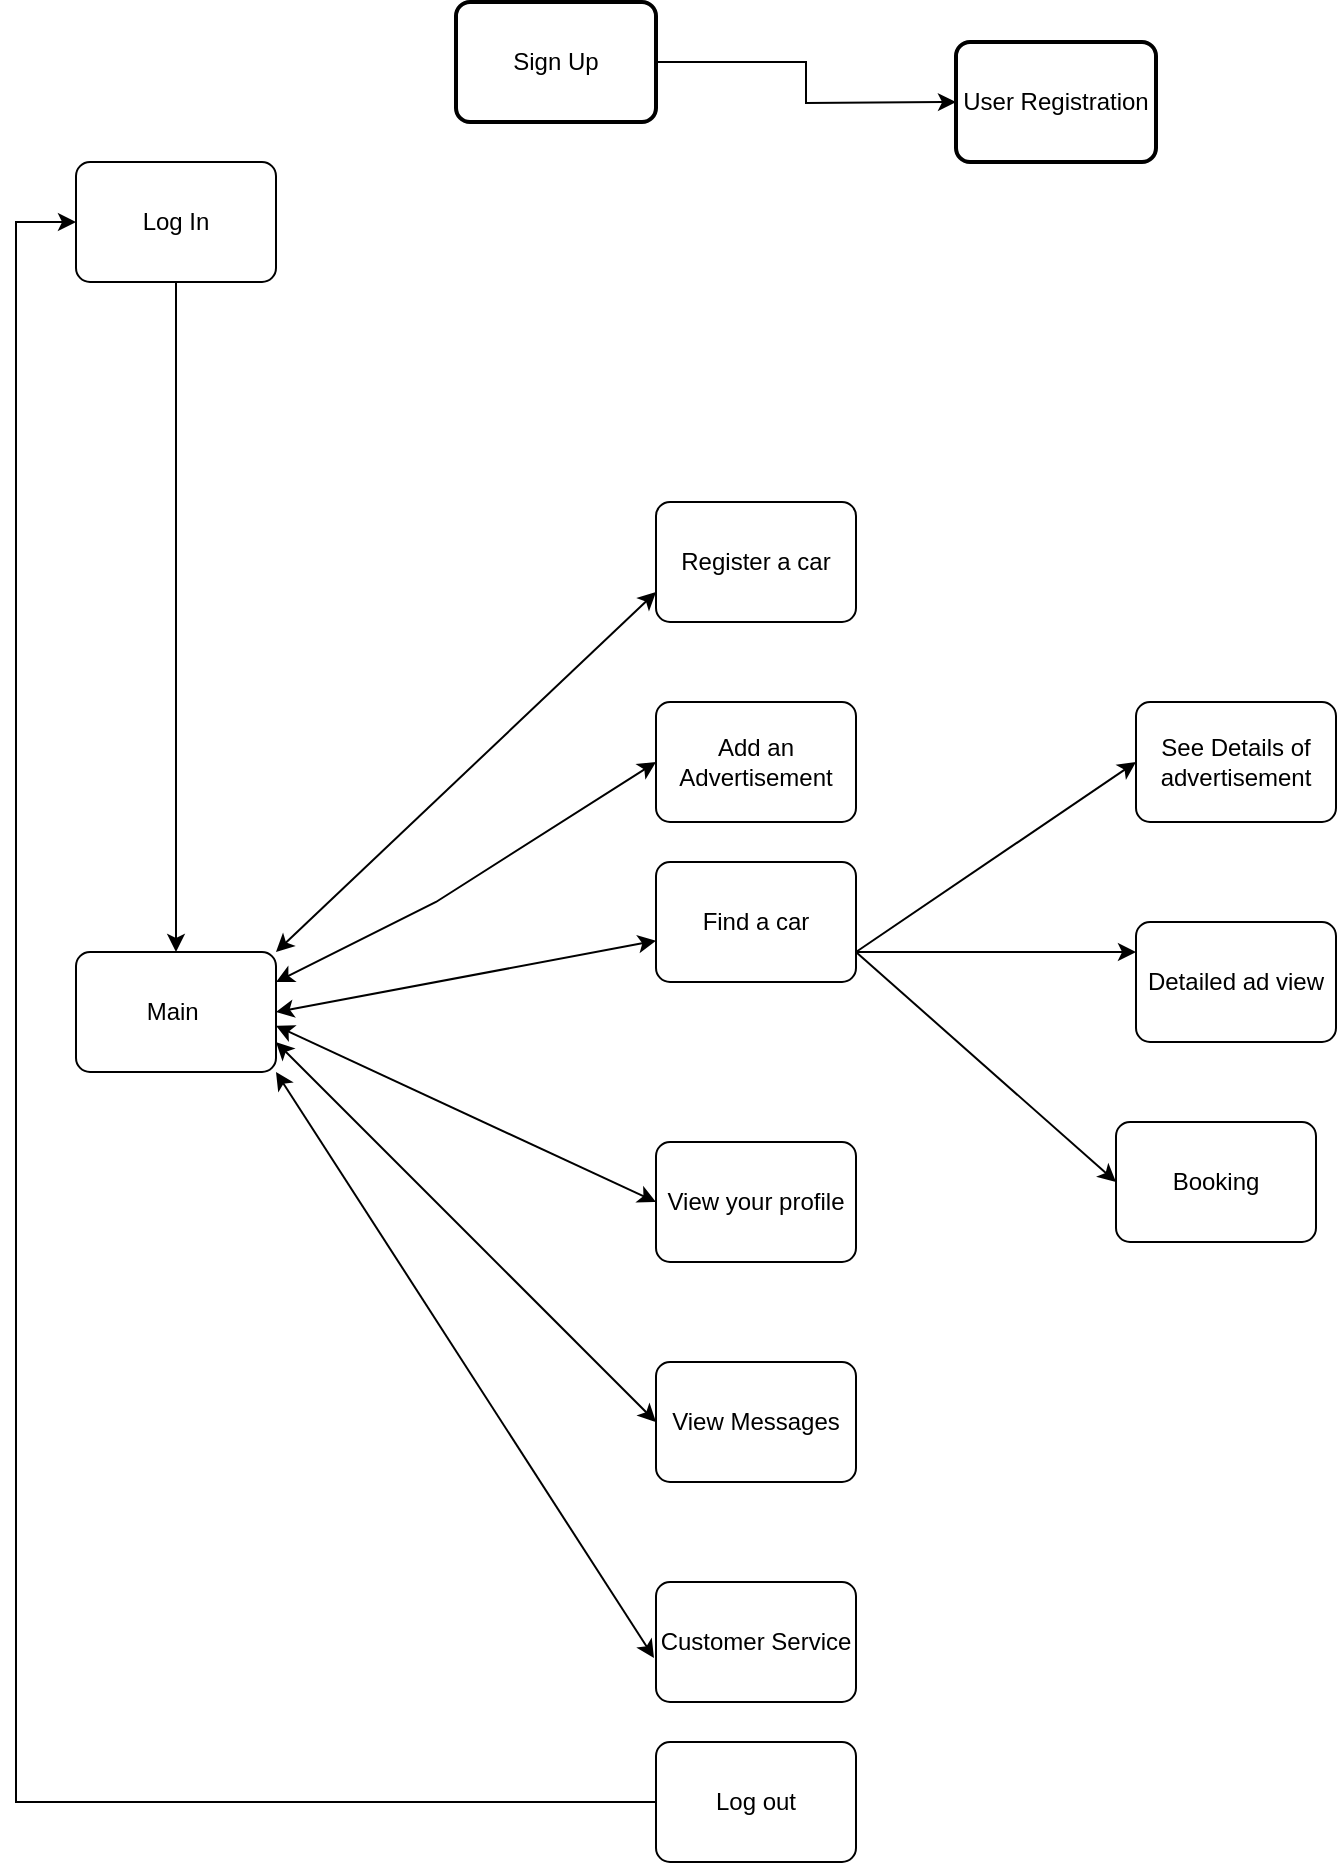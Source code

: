 <mxfile version="20.5.3" type="device" pages="2"><diagram id="738sR2Hw4r_QsR6GfuPR" name="Page-1"><mxGraphModel dx="2062" dy="1097" grid="1" gridSize="10" guides="1" tooltips="1" connect="1" arrows="1" fold="1" page="1" pageScale="1" pageWidth="827" pageHeight="1169" math="0" shadow="0"><root><mxCell id="0"/><mxCell id="1" parent="0"/><mxCell id="TkyS24_81Ftzun-y95cu-44" style="edgeStyle=orthogonalEdgeStyle;rounded=0;orthogonalLoop=1;jettySize=auto;html=1;exitX=0.5;exitY=1;exitDx=0;exitDy=0;entryX=0.5;entryY=0;entryDx=0;entryDy=0;" parent="1" source="TkyS24_81Ftzun-y95cu-3" target="TkyS24_81Ftzun-y95cu-5" edge="1"><mxGeometry relative="1" as="geometry"><mxPoint x="100" y="390" as="targetPoint"/></mxGeometry></mxCell><mxCell id="TkyS24_81Ftzun-y95cu-3" value="Log In" style="rounded=1;whiteSpace=wrap;html=1;absoluteArcSize=1;arcSize=14;strokeWidth=1;" parent="1" vertex="1"><mxGeometry x="50" y="130" width="100" height="60" as="geometry"/></mxCell><mxCell id="TkyS24_81Ftzun-y95cu-26" style="edgeStyle=orthogonalEdgeStyle;rounded=0;orthogonalLoop=1;jettySize=auto;html=1;" parent="1" source="TkyS24_81Ftzun-y95cu-4" edge="1"><mxGeometry relative="1" as="geometry"><mxPoint x="490" y="100" as="targetPoint"/></mxGeometry></mxCell><mxCell id="TkyS24_81Ftzun-y95cu-4" value="Sign Up" style="rounded=1;whiteSpace=wrap;html=1;absoluteArcSize=1;arcSize=14;strokeWidth=2;" parent="1" vertex="1"><mxGeometry x="240" y="50" width="100" height="60" as="geometry"/></mxCell><mxCell id="TkyS24_81Ftzun-y95cu-5" value="Main&amp;nbsp;" style="rounded=1;whiteSpace=wrap;html=1;absoluteArcSize=1;arcSize=14;strokeWidth=1;" parent="1" vertex="1"><mxGeometry x="50" y="525" width="100" height="60" as="geometry"/></mxCell><mxCell id="TkyS24_81Ftzun-y95cu-6" value="Register a car" style="rounded=1;whiteSpace=wrap;html=1;absoluteArcSize=1;arcSize=14;strokeWidth=1;" parent="1" vertex="1"><mxGeometry x="340" y="300" width="100" height="60" as="geometry"/></mxCell><mxCell id="TkyS24_81Ftzun-y95cu-7" value="Find a car" style="rounded=1;whiteSpace=wrap;html=1;absoluteArcSize=1;arcSize=14;strokeWidth=1;" parent="1" vertex="1"><mxGeometry x="340" y="480" width="100" height="60" as="geometry"/></mxCell><mxCell id="TkyS24_81Ftzun-y95cu-9" value="User Registration" style="rounded=1;whiteSpace=wrap;html=1;absoluteArcSize=1;arcSize=14;strokeWidth=2;" parent="1" vertex="1"><mxGeometry x="490" y="70" width="100" height="60" as="geometry"/></mxCell><mxCell id="TkyS24_81Ftzun-y95cu-10" value="View your profile" style="rounded=1;whiteSpace=wrap;html=1;absoluteArcSize=1;arcSize=14;strokeWidth=1;" parent="1" vertex="1"><mxGeometry x="340" y="620" width="100" height="60" as="geometry"/></mxCell><mxCell id="TkyS24_81Ftzun-y95cu-11" value="Add an Advertisement" style="rounded=1;whiteSpace=wrap;html=1;absoluteArcSize=1;arcSize=14;strokeWidth=1;" parent="1" vertex="1"><mxGeometry x="340" y="400" width="100" height="60" as="geometry"/></mxCell><mxCell id="TkyS24_81Ftzun-y95cu-12" value="See Details of advertisement" style="rounded=1;whiteSpace=wrap;html=1;absoluteArcSize=1;arcSize=14;strokeWidth=1;" parent="1" vertex="1"><mxGeometry x="580" y="400" width="100" height="60" as="geometry"/></mxCell><mxCell id="TkyS24_81Ftzun-y95cu-17" value="Booking" style="rounded=1;whiteSpace=wrap;html=1;absoluteArcSize=1;arcSize=14;strokeWidth=1;" parent="1" vertex="1"><mxGeometry x="570" y="610" width="100" height="60" as="geometry"/></mxCell><mxCell id="TkyS24_81Ftzun-y95cu-18" value="View Messages" style="rounded=1;whiteSpace=wrap;html=1;absoluteArcSize=1;arcSize=14;strokeWidth=1;" parent="1" vertex="1"><mxGeometry x="340" y="730" width="100" height="60" as="geometry"/></mxCell><mxCell id="TkyS24_81Ftzun-y95cu-19" value="Detailed ad view" style="rounded=1;whiteSpace=wrap;html=1;absoluteArcSize=1;arcSize=14;strokeWidth=1;" parent="1" vertex="1"><mxGeometry x="580" y="510" width="100" height="60" as="geometry"/></mxCell><mxCell id="TkyS24_81Ftzun-y95cu-47" value="Customer Service" style="rounded=1;whiteSpace=wrap;html=1;absoluteArcSize=1;arcSize=14;strokeWidth=1;" parent="1" vertex="1"><mxGeometry x="340" y="840" width="100" height="60" as="geometry"/></mxCell><mxCell id="TkyS24_81Ftzun-y95cu-48" value="" style="endArrow=classic;startArrow=classic;html=1;rounded=0;exitX=1;exitY=0;exitDx=0;exitDy=0;entryX=0;entryY=0.75;entryDx=0;entryDy=0;" parent="1" source="TkyS24_81Ftzun-y95cu-5" target="TkyS24_81Ftzun-y95cu-6" edge="1"><mxGeometry width="50" height="50" relative="1" as="geometry"><mxPoint x="150" y="570" as="sourcePoint"/><mxPoint x="200" y="520" as="targetPoint"/></mxGeometry></mxCell><mxCell id="TkyS24_81Ftzun-y95cu-49" value="" style="endArrow=classic;startArrow=classic;html=1;rounded=0;exitX=1;exitY=0.25;exitDx=0;exitDy=0;entryX=0;entryY=0.5;entryDx=0;entryDy=0;" parent="1" source="TkyS24_81Ftzun-y95cu-5" target="TkyS24_81Ftzun-y95cu-11" edge="1"><mxGeometry width="50" height="50" relative="1" as="geometry"><mxPoint x="160" y="535" as="sourcePoint"/><mxPoint x="350" y="355" as="targetPoint"/><Array as="points"><mxPoint x="230" y="500"/></Array></mxGeometry></mxCell><mxCell id="TkyS24_81Ftzun-y95cu-50" value="" style="endArrow=classic;startArrow=classic;html=1;rounded=0;exitX=1;exitY=0.5;exitDx=0;exitDy=0;" parent="1" source="TkyS24_81Ftzun-y95cu-5" target="TkyS24_81Ftzun-y95cu-7" edge="1"><mxGeometry width="50" height="50" relative="1" as="geometry"><mxPoint x="160" y="550" as="sourcePoint"/><mxPoint x="350" y="440" as="targetPoint"/><Array as="points"/></mxGeometry></mxCell><mxCell id="TkyS24_81Ftzun-y95cu-51" value="" style="endArrow=classic;startArrow=classic;html=1;rounded=0;exitX=1;exitY=0.5;exitDx=0;exitDy=0;entryX=0;entryY=0.5;entryDx=0;entryDy=0;" parent="1" target="TkyS24_81Ftzun-y95cu-10" edge="1"><mxGeometry width="50" height="50" relative="1" as="geometry"><mxPoint x="150" y="561.88" as="sourcePoint"/><mxPoint x="340" y="550.005" as="targetPoint"/><Array as="points"/></mxGeometry></mxCell><mxCell id="TkyS24_81Ftzun-y95cu-52" value="" style="endArrow=classic;startArrow=classic;html=1;rounded=0;exitX=1;exitY=0.75;exitDx=0;exitDy=0;" parent="1" source="TkyS24_81Ftzun-y95cu-5" edge="1"><mxGeometry width="50" height="50" relative="1" as="geometry"><mxPoint x="150" y="771.88" as="sourcePoint"/><mxPoint x="340" y="760.005" as="targetPoint"/><Array as="points"/></mxGeometry></mxCell><mxCell id="TkyS24_81Ftzun-y95cu-53" value="" style="endArrow=classic;startArrow=classic;html=1;rounded=0;exitX=1;exitY=1;exitDx=0;exitDy=0;entryX=-0.01;entryY=0.633;entryDx=0;entryDy=0;entryPerimeter=0;" parent="1" source="TkyS24_81Ftzun-y95cu-5" target="TkyS24_81Ftzun-y95cu-47" edge="1"><mxGeometry width="50" height="50" relative="1" as="geometry"><mxPoint x="180" y="585" as="sourcePoint"/><mxPoint x="370" y="573.125" as="targetPoint"/><Array as="points"/></mxGeometry></mxCell><mxCell id="TkyS24_81Ftzun-y95cu-54" value="" style="endArrow=classic;html=1;rounded=0;exitX=1;exitY=0.75;exitDx=0;exitDy=0;entryX=0;entryY=0.5;entryDx=0;entryDy=0;" parent="1" source="TkyS24_81Ftzun-y95cu-7" target="TkyS24_81Ftzun-y95cu-12" edge="1"><mxGeometry width="50" height="50" relative="1" as="geometry"><mxPoint x="390" y="640" as="sourcePoint"/><mxPoint x="440" y="590" as="targetPoint"/></mxGeometry></mxCell><mxCell id="TkyS24_81Ftzun-y95cu-55" value="" style="endArrow=classic;html=1;rounded=0;exitX=1;exitY=0.75;exitDx=0;exitDy=0;entryX=0;entryY=0.25;entryDx=0;entryDy=0;" parent="1" source="TkyS24_81Ftzun-y95cu-7" target="TkyS24_81Ftzun-y95cu-19" edge="1"><mxGeometry width="50" height="50" relative="1" as="geometry"><mxPoint x="450" y="610" as="sourcePoint"/><mxPoint x="590" y="580" as="targetPoint"/></mxGeometry></mxCell><mxCell id="TkyS24_81Ftzun-y95cu-56" value="" style="endArrow=classic;html=1;rounded=0;entryX=0;entryY=0.5;entryDx=0;entryDy=0;exitX=1;exitY=0.75;exitDx=0;exitDy=0;" parent="1" source="TkyS24_81Ftzun-y95cu-7" target="TkyS24_81Ftzun-y95cu-17" edge="1"><mxGeometry width="50" height="50" relative="1" as="geometry"><mxPoint x="440" y="510" as="sourcePoint"/><mxPoint x="600" y="500" as="targetPoint"/></mxGeometry></mxCell><mxCell id="TkyS24_81Ftzun-y95cu-58" style="edgeStyle=orthogonalEdgeStyle;rounded=0;orthogonalLoop=1;jettySize=auto;html=1;entryX=0;entryY=0.5;entryDx=0;entryDy=0;" parent="1" source="TkyS24_81Ftzun-y95cu-57" target="TkyS24_81Ftzun-y95cu-3" edge="1"><mxGeometry relative="1" as="geometry"><mxPoint x="10" y="140" as="targetPoint"/><Array as="points"><mxPoint x="20" y="950"/><mxPoint x="20" y="160"/></Array></mxGeometry></mxCell><mxCell id="TkyS24_81Ftzun-y95cu-57" value="Log out" style="rounded=1;whiteSpace=wrap;html=1;absoluteArcSize=1;arcSize=14;strokeWidth=1;" parent="1" vertex="1"><mxGeometry x="340" y="920" width="100" height="60" as="geometry"/></mxCell></root></mxGraphModel></diagram><diagram id="8Lnw5S0SrKJtA5C1RUw0" name="Page-2"><mxGraphModel dx="2062" dy="1097" grid="1" gridSize="10" guides="1" tooltips="1" connect="1" arrows="1" fold="1" page="1" pageScale="1" pageWidth="827" pageHeight="1169" math="0" shadow="0"><root><mxCell id="0"/><mxCell id="1" parent="0"/><mxCell id="BqRj4G18SRVN8ww4GeKr-19" style="edgeStyle=orthogonalEdgeStyle;rounded=0;orthogonalLoop=1;jettySize=auto;html=1;fontSize=12;entryX=0;entryY=0.5;entryDx=0;entryDy=0;" edge="1" parent="1" source="BqRj4G18SRVN8ww4GeKr-20" target="BqRj4G18SRVN8ww4GeKr-30"><mxGeometry relative="1" as="geometry"><mxPoint x="120" y="220" as="targetPoint"/><Array as="points"><mxPoint x="90" y="585"/><mxPoint x="90" y="240"/></Array></mxGeometry></mxCell><mxCell id="BqRj4G18SRVN8ww4GeKr-20" value="Gyldig utstedelsesdato&amp;nbsp;" style="strokeWidth=2;html=1;shape=mxgraph.flowchart.decision;whiteSpace=wrap;" vertex="1" parent="1"><mxGeometry x="240" y="520" width="120" height="130" as="geometry"/></mxCell><mxCell id="BqRj4G18SRVN8ww4GeKr-21" value="Stemmer tall med&amp;nbsp;&lt;br&gt;mønster?" style="strokeWidth=2;html=1;shape=mxgraph.flowchart.decision;whiteSpace=wrap;" vertex="1" parent="1"><mxGeometry x="240" y="315" width="120" height="120" as="geometry"/></mxCell><mxCell id="BqRj4G18SRVN8ww4GeKr-22" value="" style="endArrow=classic;html=1;rounded=0;entryX=0.5;entryY=0;entryDx=0;entryDy=0;entryPerimeter=0;" edge="1" parent="1" target="BqRj4G18SRVN8ww4GeKr-20"><mxGeometry width="50" height="50" relative="1" as="geometry"><mxPoint x="300" y="435" as="sourcePoint"/><mxPoint x="300" y="540" as="targetPoint"/></mxGeometry></mxCell><mxCell id="BqRj4G18SRVN8ww4GeKr-23" value="" style="endArrow=classic;html=1;rounded=0;entryX=1;entryY=0.25;entryDx=0;entryDy=0;" edge="1" parent="1" target="BqRj4G18SRVN8ww4GeKr-30"><mxGeometry width="50" height="50" relative="1" as="geometry"><mxPoint x="360" y="380" as="sourcePoint"/><mxPoint x="340" y="232.5" as="targetPoint"/><Array as="points"><mxPoint x="490" y="380"/><mxPoint x="490" y="230"/></Array></mxGeometry></mxCell><mxCell id="BqRj4G18SRVN8ww4GeKr-24" value="Nei" style="text;html=1;align=center;verticalAlign=middle;resizable=0;points=[];autosize=1;strokeColor=none;fillColor=none;" vertex="1" parent="1"><mxGeometry x="490" y="285" width="40" height="30" as="geometry"/></mxCell><mxCell id="BqRj4G18SRVN8ww4GeKr-25" style="edgeStyle=orthogonalEdgeStyle;rounded=0;orthogonalLoop=1;jettySize=auto;html=1;fontSize=12;" edge="1" parent="1" source="BqRj4G18SRVN8ww4GeKr-26"><mxGeometry relative="1" as="geometry"><mxPoint x="300" y="890" as="targetPoint"/></mxGeometry></mxCell><mxCell id="BqRj4G18SRVN8ww4GeKr-26" value="Opprett License&lt;br&gt;objekt" style="strokeWidth=2;html=1;shape=mxgraph.flowchart.start_2;whiteSpace=wrap;" vertex="1" parent="1"><mxGeometry x="250" y="740" width="100" height="100" as="geometry"/></mxCell><mxCell id="BqRj4G18SRVN8ww4GeKr-27" style="edgeStyle=orthogonalEdgeStyle;rounded=0;orthogonalLoop=1;jettySize=auto;html=1;entryX=0.5;entryY=0;entryDx=0;entryDy=0;entryPerimeter=0;fontSize=12;" edge="1" parent="1" source="BqRj4G18SRVN8ww4GeKr-29" target="BqRj4G18SRVN8ww4GeKr-31"><mxGeometry relative="1" as="geometry"/></mxCell><mxCell id="BqRj4G18SRVN8ww4GeKr-28" style="edgeStyle=orthogonalEdgeStyle;rounded=0;orthogonalLoop=1;jettySize=auto;html=1;fontSize=12;" edge="1" parent="1" source="BqRj4G18SRVN8ww4GeKr-29"><mxGeometry relative="1" as="geometry"><mxPoint x="340" y="210" as="targetPoint"/><Array as="points"><mxPoint x="640" y="940"/><mxPoint x="640" y="180"/><mxPoint x="340" y="180"/></Array></mxGeometry></mxCell><mxCell id="BqRj4G18SRVN8ww4GeKr-29" value="Er objektet i database?" style="strokeWidth=2;html=1;shape=mxgraph.flowchart.decision;whiteSpace=wrap;" vertex="1" parent="1"><mxGeometry x="250" y="890" width="100" height="100" as="geometry"/></mxCell><mxCell id="BqRj4G18SRVN8ww4GeKr-30" value="legg til&lt;br&gt;førerkortinformasjon" style="rounded=1;whiteSpace=wrap;html=1;absoluteArcSize=1;arcSize=14;strokeWidth=2;fontSize=12;" vertex="1" parent="1"><mxGeometry x="270" y="220" width="140" height="40" as="geometry"/></mxCell><mxCell id="BqRj4G18SRVN8ww4GeKr-31" value="Legge til database" style="strokeWidth=2;html=1;shape=mxgraph.flowchart.start_1;whiteSpace=wrap;" vertex="1" parent="1"><mxGeometry x="250" y="1060" width="100" height="60" as="geometry"/></mxCell><mxCell id="BqRj4G18SRVN8ww4GeKr-32" value="Nei" style="text;html=1;align=center;verticalAlign=middle;resizable=0;points=[];autosize=1;strokeColor=none;fillColor=none;fontSize=12;" vertex="1" parent="1"><mxGeometry x="90" y="385" width="40" height="30" as="geometry"/></mxCell><mxCell id="BqRj4G18SRVN8ww4GeKr-33" value="" style="endArrow=classic;html=1;rounded=0;fontSize=12;entryX=0.5;entryY=0;entryDx=0;entryDy=0;entryPerimeter=0;" edge="1" parent="1" source="BqRj4G18SRVN8ww4GeKr-20" target="BqRj4G18SRVN8ww4GeKr-26"><mxGeometry width="50" height="50" relative="1" as="geometry"><mxPoint x="280" y="460" as="sourcePoint"/><mxPoint x="330" y="410" as="targetPoint"/></mxGeometry></mxCell><mxCell id="BqRj4G18SRVN8ww4GeKr-34" value="Ja" style="text;html=1;align=center;verticalAlign=middle;resizable=0;points=[];autosize=1;strokeColor=none;fillColor=none;fontSize=12;" vertex="1" parent="1"><mxGeometry x="300" y="675" width="40" height="30" as="geometry"/></mxCell><mxCell id="BqRj4G18SRVN8ww4GeKr-35" value="Nei" style="text;html=1;align=center;verticalAlign=middle;resizable=0;points=[];autosize=1;strokeColor=none;fillColor=none;fontSize=12;" vertex="1" parent="1"><mxGeometry x="310" y="1000" width="40" height="30" as="geometry"/></mxCell><mxCell id="BqRj4G18SRVN8ww4GeKr-36" value="Ja" style="text;html=1;align=center;verticalAlign=middle;resizable=0;points=[];autosize=1;strokeColor=none;fillColor=none;fontSize=12;" vertex="1" parent="1"><mxGeometry x="630" y="565" width="40" height="30" as="geometry"/></mxCell></root></mxGraphModel></diagram></mxfile>